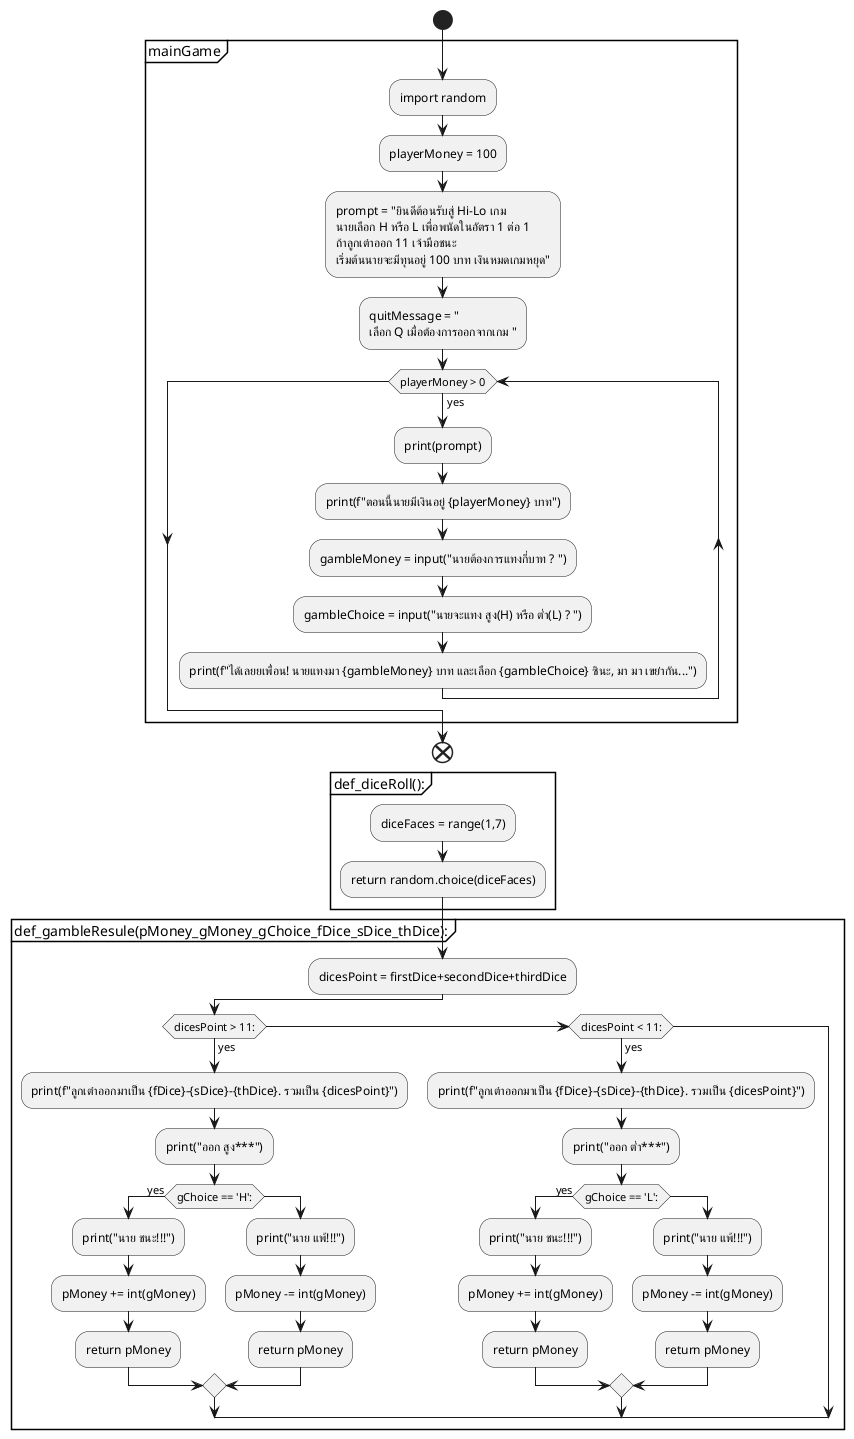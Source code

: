 @startuml
start
partition mainGame {
:import random;

:playerMoney = 100;
:prompt = "ยินดีต้อนรับสู่ Hi-Lo เกม\nนายเลือก H หรือ L เพื่อพนัดในอัตรา 1 ต่อ 1\nถ้าลูกเต๋าออก 11 เจ้ามือชนะ\nเริ่มต้นนายจะมีทุนอยู่ 100 บาท เงินหมดเกมหยุด";
:quitMessage = "\nเลือก Q เมื่อต้องการออกจากเกม ";
while (playerMoney > 0) is (yes)
    :print(prompt);
    :print(f"ตอนนี้นายมีเงินอยู่ {playerMoney} บาท");
    :gambleMoney = input("นายต้องการแทงกี่บาท ? ");
    :gambleChoice = input("นายจะแทง สูง(H) หรือ ต่ำ(L) ? ");
    :print(f"ได้เลยยเพื่อน! นายแทงมา {gambleMoney} บาท และเลือก {gambleChoice} ซินะ, มา มา เขย่ากัน...");
endwhile
}
end

partition def_diceRoll(): {
    :diceFaces = range(1,7);
    :return random.choice(diceFaces);
} 

partition def_gambleResule(pMoney_gMoney_gChoice_fDice_sDice_thDice): {
    :dicesPoint = firstDice+secondDice+thirdDice;
    if (dicesPoint > 11:) then (yes)
        :print(f"ลูกเต๋าออกมาเป็น {fDice}-{sDice}-{thDice}. รวมเป็น {dicesPoint}");
        :print("ออก สูง***");
        if (gChoice == 'H':) then (yes)
            :print("นาย ชนะ!!!");
            :pMoney += int(gMoney);
            :return pMoney;
        else
            :print("นาย แพ้!!!");
            :pMoney -= int(gMoney);
            :return pMoney;  
        endif
    elseif (dicesPoint < 11:) then (yes)
        :print(f"ลูกเต๋าออกมาเป็น {fDice}-{sDice}-{thDice}. รวมเป็น {dicesPoint}");
        :print("ออก ต่ำ***");
        if (gChoice == 'L':) then (yes)
            :print("นาย ชนะ!!!");
            :pMoney += int(gMoney);
            :return pMoney;
        else
            :print("นาย แพ้!!!");
            :pMoney -= int(gMoney);
            :return pMoney;  
        endif
    endif
}
@enduml